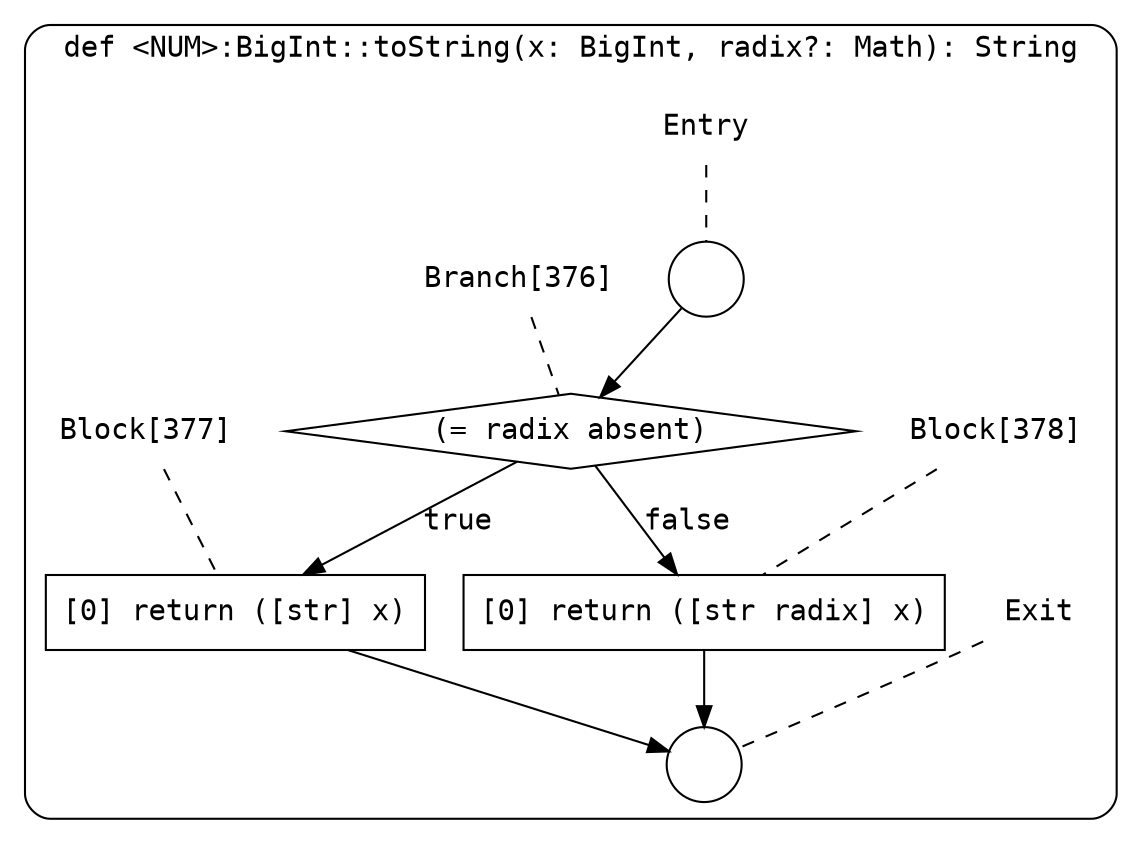 digraph {
  graph [fontname = "Consolas"]
  node [fontname = "Consolas"]
  edge [fontname = "Consolas"]
  subgraph cluster54 {
    label = "def <NUM>:BigInt::toString(x: BigInt, radix?: Math): String"
    style = rounded
    cluster54_entry_name [shape=none, label=<<font color="black">Entry</font>>]
    cluster54_entry_name -> cluster54_entry [arrowhead=none, color="black", style=dashed]
    cluster54_entry [shape=circle label=" " color="black" fillcolor="white" style=filled]
    cluster54_entry -> node376 [color="black"]
    cluster54_exit_name [shape=none, label=<<font color="black">Exit</font>>]
    cluster54_exit_name -> cluster54_exit [arrowhead=none, color="black", style=dashed]
    cluster54_exit [shape=circle label=" " color="black" fillcolor="white" style=filled]
    node376_name [shape=none, label=<<font color="black">Branch[376]</font>>]
    node376_name -> node376 [arrowhead=none, color="black", style=dashed]
    node376 [shape=diamond, label=<<font color="black">(= radix absent)</font>> color="black" fillcolor="white", style=filled]
    node376 -> node377 [label=<<font color="black">true</font>> color="black"]
    node376 -> node378 [label=<<font color="black">false</font>> color="black"]
    node377_name [shape=none, label=<<font color="black">Block[377]</font>>]
    node377_name -> node377 [arrowhead=none, color="black", style=dashed]
    node377 [shape=box, label=<<font color="black">[0] return ([str] x)<BR ALIGN="LEFT"/></font>> color="black" fillcolor="white", style=filled]
    node377 -> cluster54_exit [color="black"]
    node378_name [shape=none, label=<<font color="black">Block[378]</font>>]
    node378_name -> node378 [arrowhead=none, color="black", style=dashed]
    node378 [shape=box, label=<<font color="black">[0] return ([str radix] x)<BR ALIGN="LEFT"/></font>> color="black" fillcolor="white", style=filled]
    node378 -> cluster54_exit [color="black"]
  }
}